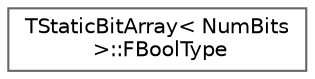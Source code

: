 digraph "Graphical Class Hierarchy"
{
 // INTERACTIVE_SVG=YES
 // LATEX_PDF_SIZE
  bgcolor="transparent";
  edge [fontname=Helvetica,fontsize=10,labelfontname=Helvetica,labelfontsize=10];
  node [fontname=Helvetica,fontsize=10,shape=box,height=0.2,width=0.4];
  rankdir="LR";
  Node0 [id="Node000000",label="TStaticBitArray\< NumBits\l \>::FBoolType",height=0.2,width=0.4,color="grey40", fillcolor="white", style="filled",URL="$df/d00/structTStaticBitArray_1_1FBoolType.html",tooltip=" "];
}
